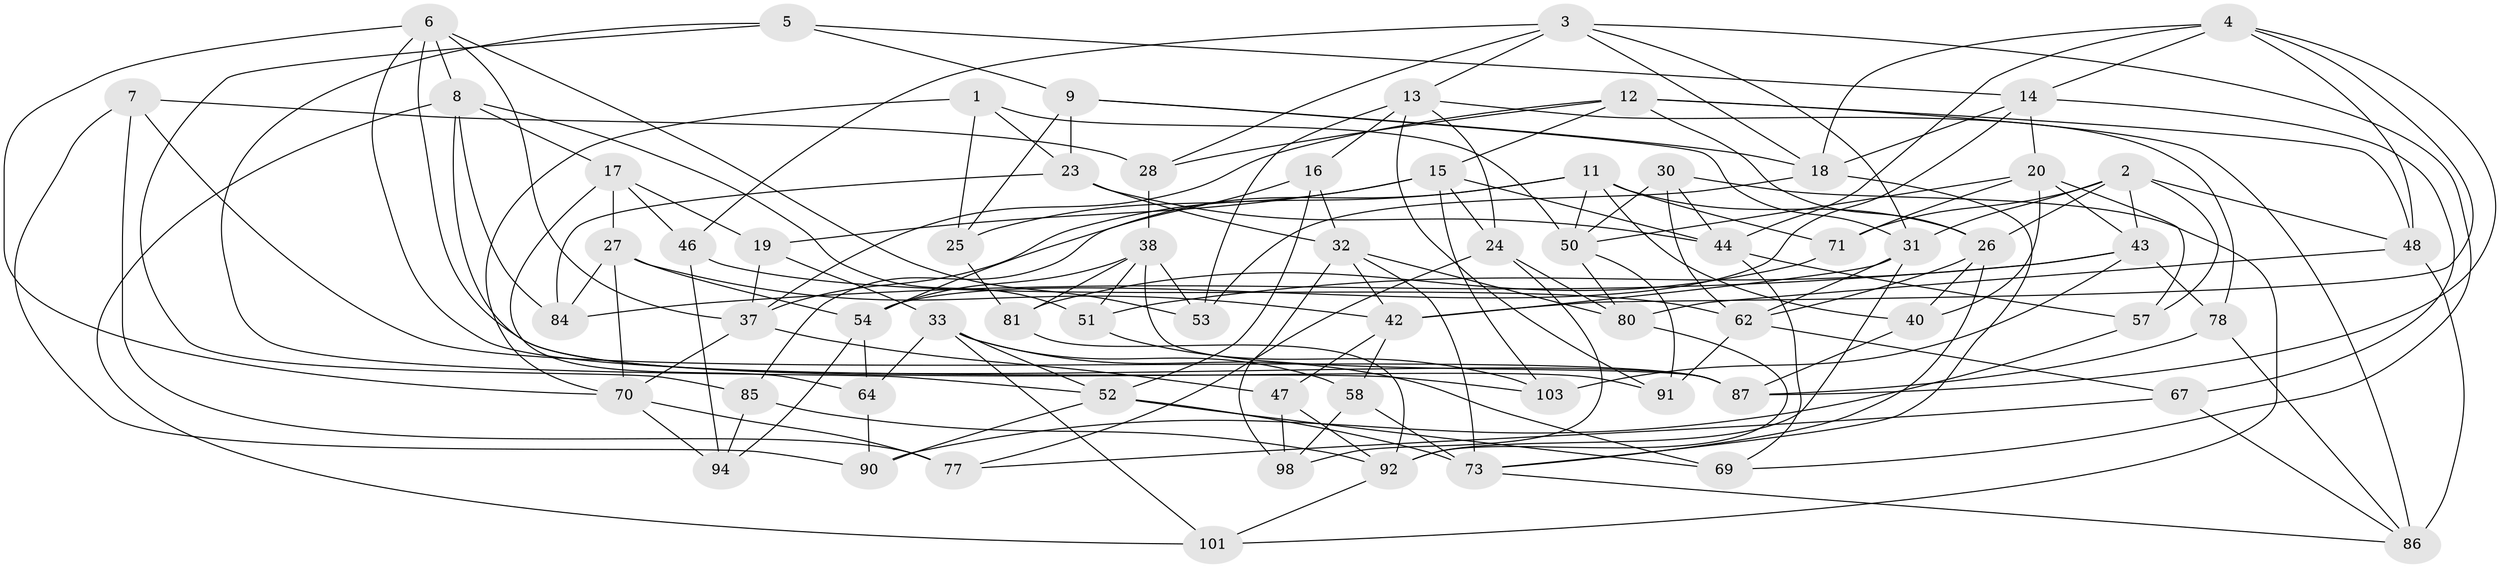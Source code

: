 // Generated by graph-tools (version 1.1) at 2025/24/03/03/25 07:24:24]
// undirected, 67 vertices, 167 edges
graph export_dot {
graph [start="1"]
  node [color=gray90,style=filled];
  1;
  2 [super="+97"];
  3 [super="+10"];
  4 [super="+60"];
  5;
  6 [super="+36"];
  7;
  8 [super="+21"];
  9 [super="+56"];
  11 [super="+34"];
  12 [super="+22"];
  13 [super="+66"];
  14 [super="+39"];
  15 [super="+41"];
  16;
  17 [super="+61"];
  18 [super="+29"];
  19;
  20 [super="+100"];
  23 [super="+82"];
  24 [super="+95"];
  25;
  26 [super="+83"];
  27 [super="+49"];
  28;
  30;
  31 [super="+59"];
  32 [super="+35"];
  33 [super="+55"];
  37 [super="+63"];
  38 [super="+93"];
  40;
  42 [super="+76"];
  43 [super="+79"];
  44 [super="+45"];
  46;
  47;
  48 [super="+65"];
  50 [super="+68"];
  51;
  52 [super="+75"];
  53;
  54 [super="+72"];
  57;
  58;
  62 [super="+104"];
  64;
  67;
  69;
  70 [super="+74"];
  71;
  73 [super="+88"];
  77;
  78;
  80 [super="+99"];
  81;
  84;
  85;
  86 [super="+89"];
  87 [super="+102"];
  90;
  91;
  92 [super="+96"];
  94;
  98;
  101;
  103;
  1 -- 25;
  1 -- 70;
  1 -- 23;
  1 -- 50;
  2 -- 57;
  2 -- 71;
  2 -- 31;
  2 -- 48;
  2 -- 43;
  2 -- 26;
  3 -- 28;
  3 -- 46;
  3 -- 69;
  3 -- 18;
  3 -- 13;
  3 -- 31;
  4 -- 18;
  4 -- 48;
  4 -- 14;
  4 -- 87;
  4 -- 42;
  4 -- 44;
  5 -- 85;
  5 -- 52;
  5 -- 9;
  5 -- 14;
  6 -- 103;
  6 -- 87;
  6 -- 8;
  6 -- 70;
  6 -- 53;
  6 -- 37;
  7 -- 28;
  7 -- 87;
  7 -- 77;
  7 -- 90;
  8 -- 91;
  8 -- 51;
  8 -- 17;
  8 -- 84;
  8 -- 101;
  9 -- 25;
  9 -- 23 [weight=2];
  9 -- 31;
  9 -- 18;
  11 -- 71;
  11 -- 26;
  11 -- 40;
  11 -- 50;
  11 -- 85;
  11 -- 37;
  12 -- 28;
  12 -- 48;
  12 -- 15;
  12 -- 26;
  12 -- 37;
  12 -- 86;
  13 -- 78;
  13 -- 53;
  13 -- 16;
  13 -- 91;
  13 -- 24;
  14 -- 20;
  14 -- 18;
  14 -- 54;
  14 -- 67;
  15 -- 103;
  15 -- 25;
  15 -- 19;
  15 -- 24;
  15 -- 44;
  16 -- 32;
  16 -- 52;
  16 -- 54;
  17 -- 19;
  17 -- 27 [weight=2];
  17 -- 64;
  17 -- 46;
  18 -- 53;
  18 -- 73;
  19 -- 37;
  19 -- 33;
  20 -- 43;
  20 -- 40;
  20 -- 71;
  20 -- 57;
  20 -- 50;
  23 -- 84;
  23 -- 44;
  23 -- 32;
  24 -- 98;
  24 -- 80 [weight=2];
  24 -- 77;
  25 -- 81;
  26 -- 40;
  26 -- 62;
  26 -- 73;
  27 -- 54;
  27 -- 70;
  27 -- 42;
  27 -- 84;
  28 -- 38;
  30 -- 50;
  30 -- 44;
  30 -- 101;
  30 -- 62;
  31 -- 62;
  31 -- 42;
  31 -- 92;
  32 -- 80;
  32 -- 98;
  32 -- 73;
  32 -- 42;
  33 -- 52;
  33 -- 58;
  33 -- 64;
  33 -- 101;
  33 -- 69;
  37 -- 47;
  37 -- 70;
  38 -- 54;
  38 -- 53;
  38 -- 51;
  38 -- 81;
  38 -- 87;
  40 -- 87;
  42 -- 47;
  42 -- 58;
  43 -- 51;
  43 -- 103;
  43 -- 84;
  43 -- 78;
  44 -- 69;
  44 -- 57;
  46 -- 94;
  46 -- 62;
  47 -- 98;
  47 -- 92;
  48 -- 80;
  48 -- 86 [weight=2];
  50 -- 91;
  50 -- 80;
  51 -- 103;
  52 -- 69;
  52 -- 73;
  52 -- 90;
  54 -- 64;
  54 -- 94;
  57 -- 90;
  58 -- 98;
  58 -- 73;
  62 -- 91;
  62 -- 67;
  64 -- 90;
  67 -- 77;
  67 -- 86;
  70 -- 94;
  70 -- 77;
  71 -- 81;
  73 -- 86;
  78 -- 86;
  78 -- 87;
  80 -- 92;
  81 -- 92;
  85 -- 92;
  85 -- 94;
  92 -- 101;
}
